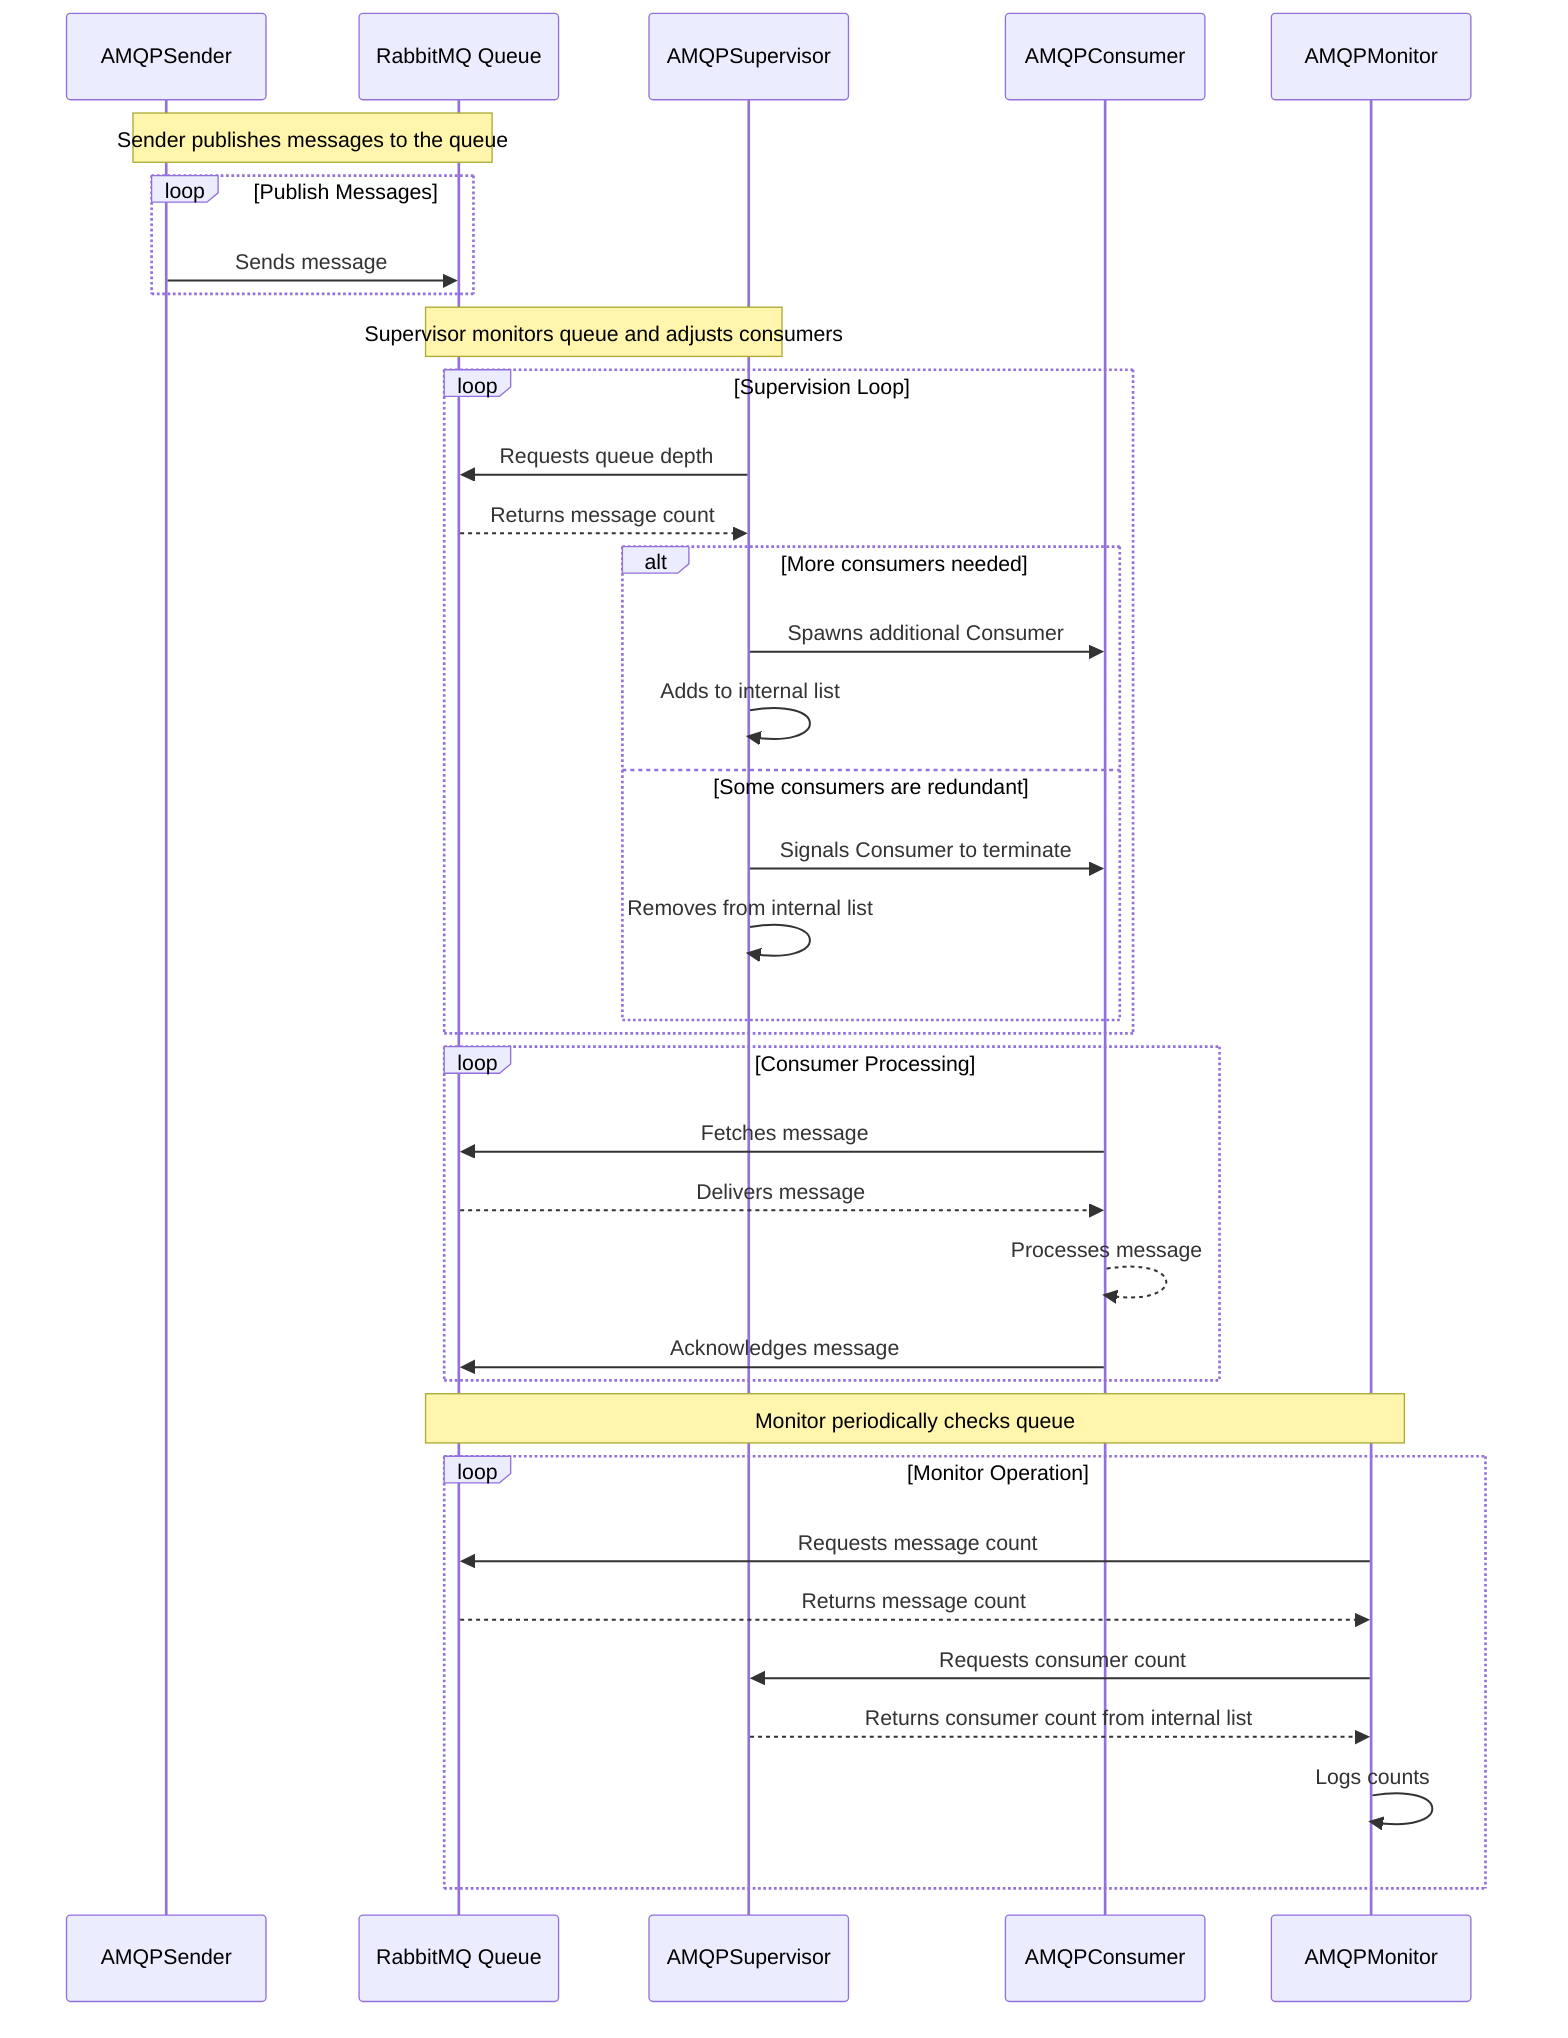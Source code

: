 sequenceDiagram
    participant S as AMQPSender
    participant Q as RabbitMQ Queue
    participant Su as AMQPSupervisor
    participant C as AMQPConsumer
    participant M as AMQPMonitor

    Note over S,Q: Sender publishes messages to the queue
    loop Publish Messages
        S->>Q: Sends message
    end

    Note over Su,Q: Supervisor monitors queue and adjusts consumers
    loop Supervision Loop
        Su->>Q: Requests queue depth
        Q-->>Su: Returns message count
        alt More consumers needed
            Su->>C: Spawns additional Consumer
            Su->>Su: Adds to internal list
        else Some consumers are redundant
            Su->>C: Signals Consumer to terminate
            Su->>Su: Removes from internal list
        end
    end

    loop Consumer Processing
        C->>Q: Fetches message
        Q-->>C: Delivers message
        C-->>C: Processes message
        C->>Q: Acknowledges message
    end

    Note over M,Q: Monitor periodically checks queue
    loop Monitor Operation
        M->>Q: Requests message count
        Q-->>M: Returns message count
        M->>Su: Requests consumer count
        Su-->>M: Returns consumer count from internal list
        M->>M: Logs counts
    end